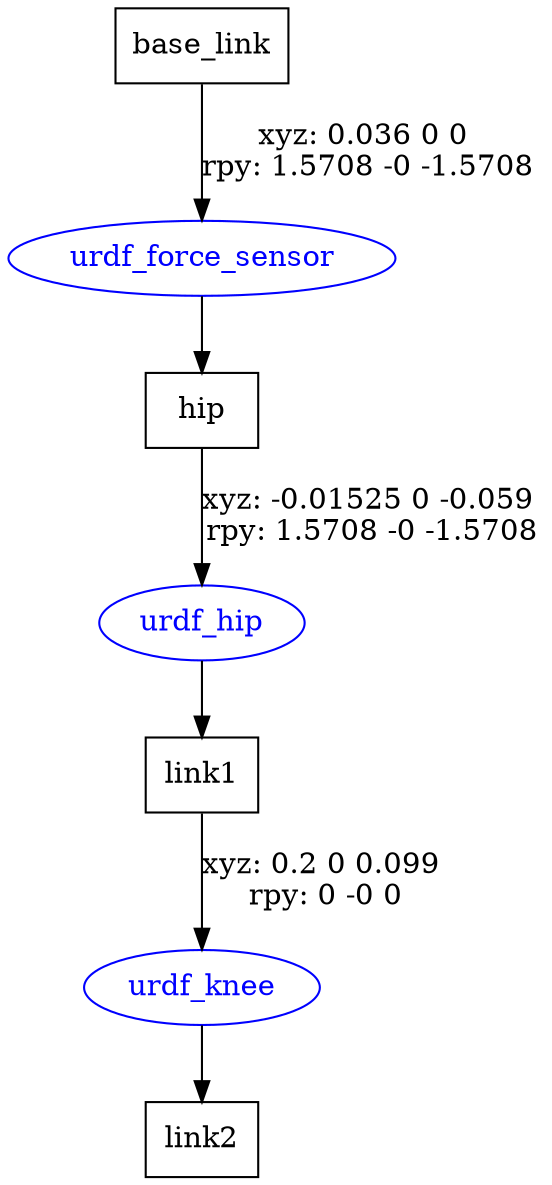 digraph G {
node [shape=box];
"base_link" [label="base_link"];
"hip" [label="hip"];
"link1" [label="link1"];
"link2" [label="link2"];
node [shape=ellipse, color=blue, fontcolor=blue];
"base_link" -> "urdf_force_sensor" [label="xyz: 0.036 0 0 \nrpy: 1.5708 -0 -1.5708"]
"urdf_force_sensor" -> "hip"
"hip" -> "urdf_hip" [label="xyz: -0.01525 0 -0.059 \nrpy: 1.5708 -0 -1.5708"]
"urdf_hip" -> "link1"
"link1" -> "urdf_knee" [label="xyz: 0.2 0 0.099 \nrpy: 0 -0 0"]
"urdf_knee" -> "link2"
}
